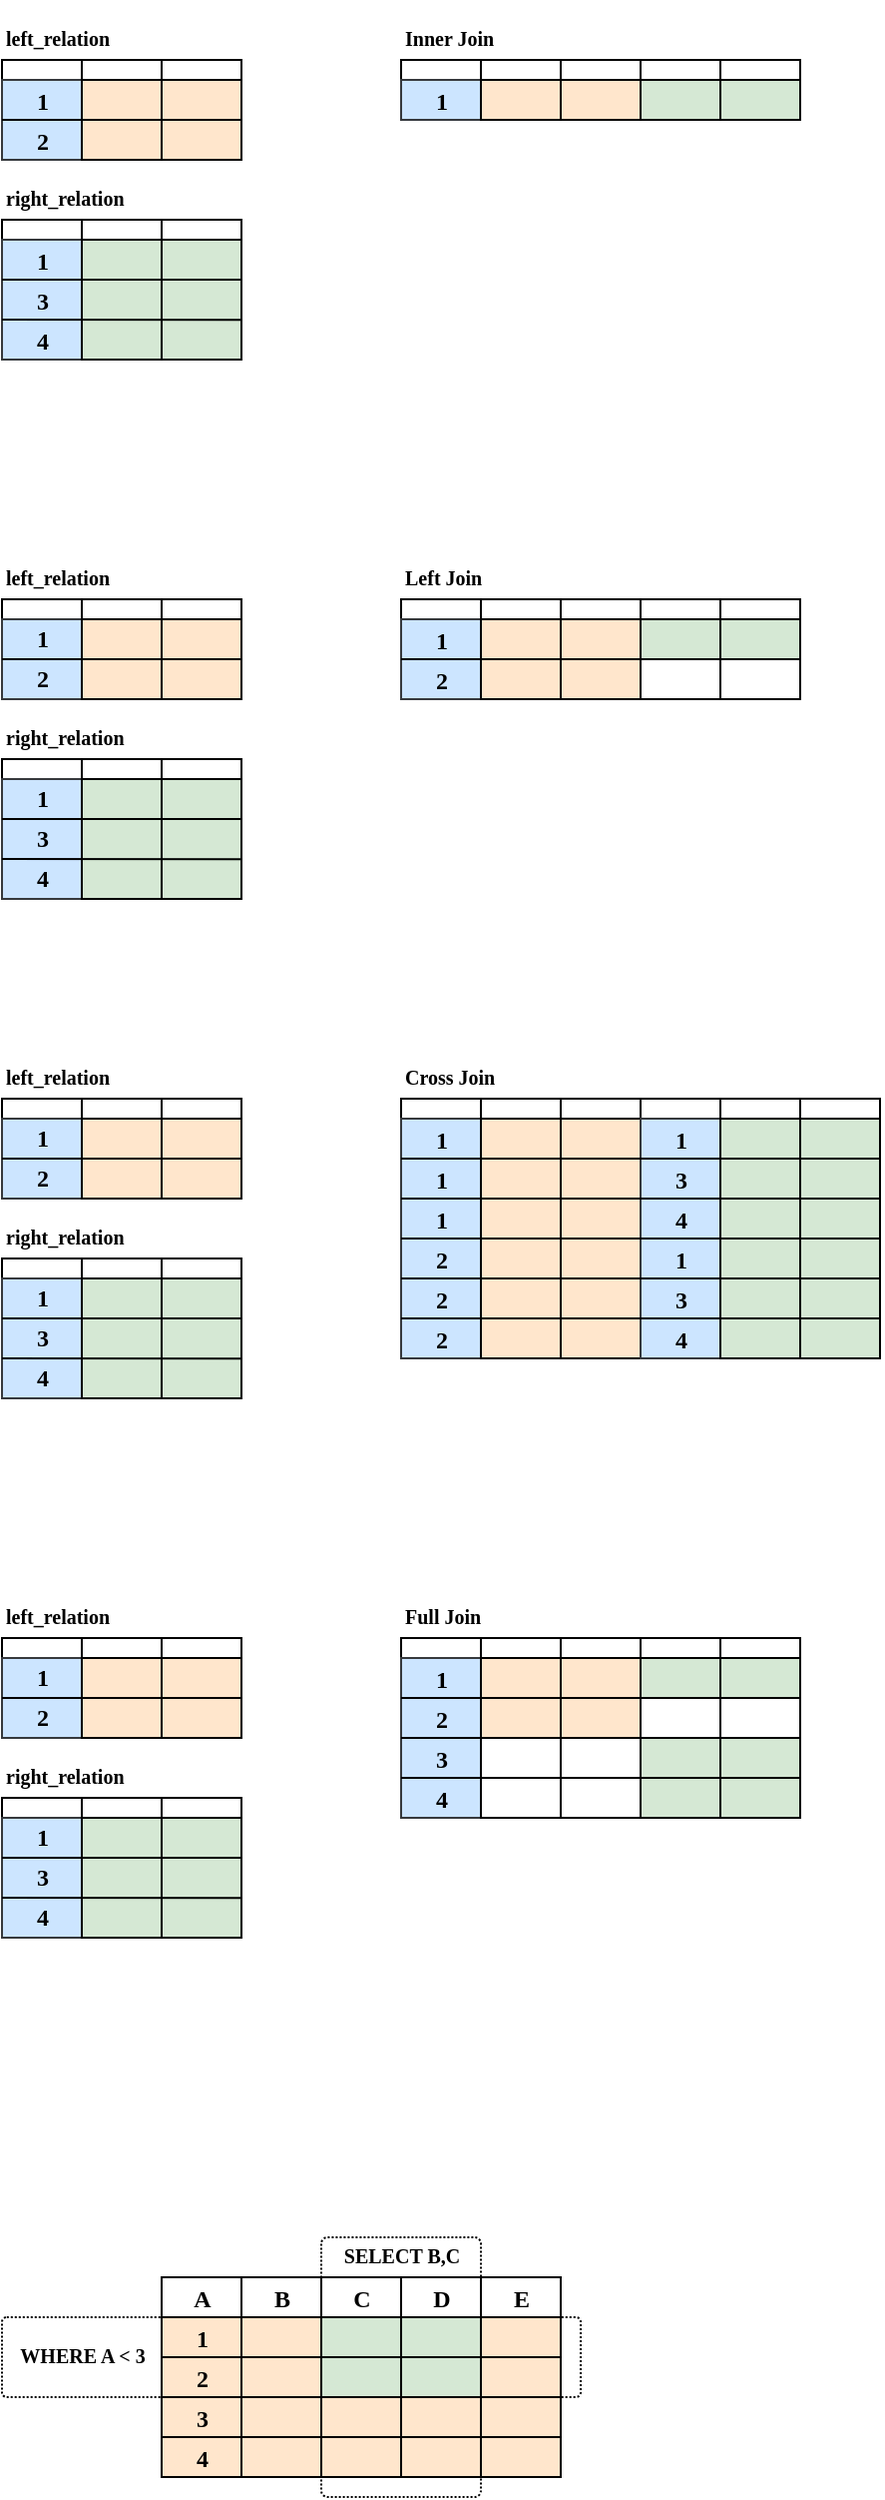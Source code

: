 <mxfile version="20.2.3" type="device"><diagram id="5T9dfxICn7N3S70nNHvP" name="JOINS"><mxGraphModel dx="1038" dy="641" grid="1" gridSize="10" guides="1" tooltips="1" connect="1" arrows="1" fold="1" page="1" pageScale="1" pageWidth="850" pageHeight="1100" math="0" shadow="0"><root><mxCell id="0"/><mxCell id="1" parent="0"/><mxCell id="zJBmIWDR50-qDCNYkhgR-75" value="" style="rounded=1;whiteSpace=wrap;html=1;strokeColor=#000000;fillColor=none;arcSize=6;dashed=1;dashPattern=1 1;" parent="1" vertex="1"><mxGeometry x="40" y="1250" width="290" height="40" as="geometry"/></mxCell><mxCell id="zJBmIWDR50-qDCNYkhgR-76" value="" style="rounded=1;whiteSpace=wrap;html=1;strokeColor=#000000;fillColor=none;arcSize=4;dashed=1;dashPattern=1 1;" parent="1" vertex="1"><mxGeometry x="200" y="1210" width="80" height="130" as="geometry"/></mxCell><mxCell id="IwMMO9KyCTvZ_EGXPb7w-47" value="" style="rounded=0;whiteSpace=wrap;html=1;fontFamily=Lucida Console;fontSize=6;strokeColor=#000000;strokeWidth=1;fillColor=default;gradientColor=none;" parent="1" vertex="1"><mxGeometry x="40" y="120" width="120" height="10" as="geometry"/></mxCell><mxCell id="IwMMO9KyCTvZ_EGXPb7w-48" value="" style="rounded=0;whiteSpace=wrap;html=1;fontFamily=Lucida Console;fontSize=6;strokeColor=#36393d;strokeWidth=1;fillColor=#cce5ff;" parent="1" vertex="1"><mxGeometry x="40" y="130" width="40" height="40" as="geometry"/></mxCell><mxCell id="IwMMO9KyCTvZ_EGXPb7w-49" value="" style="rounded=0;whiteSpace=wrap;html=1;fontFamily=Lucida Console;fontSize=6;strokeColor=#000000;strokeWidth=1;fillColor=#ffe6cc;" parent="1" vertex="1"><mxGeometry x="80" y="130" width="40" height="40" as="geometry"/></mxCell><mxCell id="IwMMO9KyCTvZ_EGXPb7w-51" value="" style="rounded=0;whiteSpace=wrap;html=1;fontFamily=Lucida Console;fontSize=6;strokeColor=#000000;strokeWidth=1;fillColor=#ffe6cc;" parent="1" vertex="1"><mxGeometry x="120" y="130" width="40" height="40" as="geometry"/></mxCell><mxCell id="IwMMO9KyCTvZ_EGXPb7w-52" value="" style="endArrow=none;html=1;rounded=0;fontFamily=Lucida Console;fontSize=6;entryX=1;entryY=0.5;entryDx=0;entryDy=0;exitX=0;exitY=0.5;exitDx=0;exitDy=0;startArrow=none;" parent="1" source="IwMMO9KyCTvZ_EGXPb7w-48" target="IwMMO9KyCTvZ_EGXPb7w-51" edge="1"><mxGeometry width="50" height="50" relative="1" as="geometry"><mxPoint x="50" y="230" as="sourcePoint"/><mxPoint x="100" y="180" as="targetPoint"/></mxGeometry></mxCell><mxCell id="IwMMO9KyCTvZ_EGXPb7w-53" value="1" style="text;strokeColor=none;fillColor=none;html=1;fontSize=12;fontStyle=1;verticalAlign=bottom;align=center;fontFamily=Lucida Console;" parent="1" vertex="1"><mxGeometry x="40" y="130" width="40" height="20" as="geometry"/></mxCell><mxCell id="IwMMO9KyCTvZ_EGXPb7w-55" value="2" style="text;strokeColor=none;fillColor=none;html=1;fontSize=12;fontStyle=1;verticalAlign=bottom;align=center;fontFamily=Lucida Console;" parent="1" vertex="1"><mxGeometry x="40" y="150" width="40" height="20" as="geometry"/></mxCell><mxCell id="IwMMO9KyCTvZ_EGXPb7w-56" value="" style="rounded=0;whiteSpace=wrap;html=1;fontFamily=Lucida Console;fontSize=6;strokeColor=#000000;strokeWidth=1;fillColor=none;" parent="1" vertex="1"><mxGeometry x="80" y="120" width="40" height="10" as="geometry"/></mxCell><mxCell id="IwMMO9KyCTvZ_EGXPb7w-57" value="" style="rounded=0;whiteSpace=wrap;html=1;fontFamily=Lucida Console;fontSize=6;strokeColor=#000000;strokeWidth=1;fillColor=default;gradientColor=none;" parent="1" vertex="1"><mxGeometry x="40" y="200" width="120" height="10" as="geometry"/></mxCell><mxCell id="IwMMO9KyCTvZ_EGXPb7w-58" value="" style="rounded=0;whiteSpace=wrap;html=1;fontFamily=Lucida Console;fontSize=6;strokeColor=#36393d;strokeWidth=1;fillColor=#cce5ff;" parent="1" vertex="1"><mxGeometry x="40" y="210" width="40" height="60" as="geometry"/></mxCell><mxCell id="IwMMO9KyCTvZ_EGXPb7w-59" value="" style="rounded=0;whiteSpace=wrap;html=1;fontFamily=Lucida Console;fontSize=6;strokeColor=#000000;strokeWidth=1;fillColor=#d5e8d4;" parent="1" vertex="1"><mxGeometry x="80" y="210" width="40" height="60" as="geometry"/></mxCell><mxCell id="IwMMO9KyCTvZ_EGXPb7w-60" value="" style="rounded=0;whiteSpace=wrap;html=1;fontFamily=Lucida Console;fontSize=6;strokeColor=#000000;strokeWidth=1;fillColor=#d5e8d4;" parent="1" vertex="1"><mxGeometry x="120" y="210" width="40" height="60" as="geometry"/></mxCell><mxCell id="IwMMO9KyCTvZ_EGXPb7w-61" value="" style="endArrow=none;html=1;rounded=0;fontFamily=Lucida Console;fontSize=6;exitX=0;exitY=0;exitDx=0;exitDy=0;startArrow=none;entryX=1;entryY=0.669;entryDx=0;entryDy=0;entryPerimeter=0;" parent="1" source="IwMMO9KyCTvZ_EGXPb7w-66" target="IwMMO9KyCTvZ_EGXPb7w-60" edge="1"><mxGeometry width="50" height="50" relative="1" as="geometry"><mxPoint x="50" y="310" as="sourcePoint"/><mxPoint x="160" y="251" as="targetPoint"/></mxGeometry></mxCell><mxCell id="IwMMO9KyCTvZ_EGXPb7w-62" value="1" style="text;strokeColor=none;fillColor=none;html=1;fontSize=12;fontStyle=1;verticalAlign=bottom;align=center;fontFamily=Lucida Console;" parent="1" vertex="1"><mxGeometry x="40" y="210" width="40" height="20" as="geometry"/></mxCell><mxCell id="IwMMO9KyCTvZ_EGXPb7w-63" value="3" style="text;strokeColor=none;fillColor=none;html=1;fontSize=12;fontStyle=1;verticalAlign=bottom;align=center;fontFamily=Lucida Console;" parent="1" vertex="1"><mxGeometry x="40" y="230" width="40" height="20" as="geometry"/></mxCell><mxCell id="IwMMO9KyCTvZ_EGXPb7w-64" value="" style="rounded=0;whiteSpace=wrap;html=1;fontFamily=Lucida Console;fontSize=6;strokeColor=#000000;strokeWidth=1;fillColor=none;" parent="1" vertex="1"><mxGeometry x="80" y="200" width="40" height="10" as="geometry"/></mxCell><mxCell id="IwMMO9KyCTvZ_EGXPb7w-66" value="4" style="text;strokeColor=none;fillColor=none;html=1;fontSize=12;fontStyle=1;verticalAlign=bottom;align=center;fontFamily=Lucida Console;" parent="1" vertex="1"><mxGeometry x="40" y="250" width="40" height="20" as="geometry"/></mxCell><mxCell id="IwMMO9KyCTvZ_EGXPb7w-67" value="" style="endArrow=none;html=1;rounded=0;fontFamily=Lucida Console;fontSize=6;exitX=0;exitY=0;exitDx=0;exitDy=0;startArrow=none;" parent="1" source="IwMMO9KyCTvZ_EGXPb7w-63" edge="1"><mxGeometry width="50" height="50" relative="1" as="geometry"><mxPoint x="48.76" y="261.28" as="sourcePoint"/><mxPoint x="160" y="230" as="targetPoint"/></mxGeometry></mxCell><mxCell id="IwMMO9KyCTvZ_EGXPb7w-68" value="&lt;font style=&quot;font-size: 10px;&quot;&gt;left_relation&lt;/font&gt;" style="text;strokeColor=none;fillColor=none;html=1;fontSize=24;fontStyle=1;verticalAlign=middle;align=left;fontFamily=Lucida Console;" parent="1" vertex="1"><mxGeometry x="40" y="90" width="100" height="30" as="geometry"/></mxCell><mxCell id="IwMMO9KyCTvZ_EGXPb7w-69" value="&lt;font style=&quot;font-size: 10px;&quot;&gt;right_relation&lt;/font&gt;" style="text;strokeColor=none;fillColor=none;html=1;fontSize=24;fontStyle=1;verticalAlign=middle;align=left;fontFamily=Lucida Console;" parent="1" vertex="1"><mxGeometry x="40" y="170" width="100" height="30" as="geometry"/></mxCell><mxCell id="IwMMO9KyCTvZ_EGXPb7w-70" value="" style="rounded=0;whiteSpace=wrap;html=1;fontFamily=Lucida Console;fontSize=6;strokeColor=#000000;strokeWidth=1;fillColor=default;gradientColor=none;" parent="1" vertex="1"><mxGeometry x="240" y="120" width="200" height="10" as="geometry"/></mxCell><mxCell id="IwMMO9KyCTvZ_EGXPb7w-71" value="" style="rounded=0;whiteSpace=wrap;html=1;fontFamily=Lucida Console;fontSize=6;strokeColor=#36393d;strokeWidth=1;fillColor=#cce5ff;" parent="1" vertex="1"><mxGeometry x="240" y="130" width="40" height="20" as="geometry"/></mxCell><mxCell id="IwMMO9KyCTvZ_EGXPb7w-72" value="" style="rounded=0;whiteSpace=wrap;html=1;fontFamily=Lucida Console;fontSize=6;strokeColor=#000000;strokeWidth=1;fillColor=#ffe6cc;" parent="1" vertex="1"><mxGeometry x="280" y="130" width="40" height="20" as="geometry"/></mxCell><mxCell id="IwMMO9KyCTvZ_EGXPb7w-73" value="" style="rounded=0;whiteSpace=wrap;html=1;fontFamily=Lucida Console;fontSize=6;strokeColor=#000000;strokeWidth=1;fillColor=#ffe6cc;" parent="1" vertex="1"><mxGeometry x="320" y="130" width="40" height="20" as="geometry"/></mxCell><mxCell id="IwMMO9KyCTvZ_EGXPb7w-75" value="1" style="text;strokeColor=none;fillColor=none;html=1;fontSize=12;fontStyle=1;verticalAlign=bottom;align=center;fontFamily=Lucida Console;" parent="1" vertex="1"><mxGeometry x="240" y="130" width="40" height="20" as="geometry"/></mxCell><mxCell id="IwMMO9KyCTvZ_EGXPb7w-77" value="" style="rounded=0;whiteSpace=wrap;html=1;fontFamily=Lucida Console;fontSize=6;strokeColor=#000000;strokeWidth=1;fillColor=none;" parent="1" vertex="1"><mxGeometry x="280" y="120" width="40" height="10" as="geometry"/></mxCell><mxCell id="IwMMO9KyCTvZ_EGXPb7w-78" value="" style="rounded=0;whiteSpace=wrap;html=1;fontFamily=Lucida Console;fontSize=6;strokeColor=#000000;strokeWidth=1;fillColor=#d5e8d4;" parent="1" vertex="1"><mxGeometry x="360" y="130" width="40" height="20" as="geometry"/></mxCell><mxCell id="IwMMO9KyCTvZ_EGXPb7w-79" value="" style="rounded=0;whiteSpace=wrap;html=1;fontFamily=Lucida Console;fontSize=6;strokeColor=#000000;strokeWidth=1;fillColor=#d5e8d4;" parent="1" vertex="1"><mxGeometry x="400" y="130" width="40" height="20" as="geometry"/></mxCell><mxCell id="IwMMO9KyCTvZ_EGXPb7w-80" value="" style="rounded=0;whiteSpace=wrap;html=1;fontFamily=Lucida Console;fontSize=6;strokeColor=#000000;strokeWidth=1;fillColor=none;" parent="1" vertex="1"><mxGeometry x="360" y="120" width="40" height="10" as="geometry"/></mxCell><mxCell id="IwMMO9KyCTvZ_EGXPb7w-81" value="&lt;font style=&quot;font-size: 10px;&quot;&gt;Inner Join&lt;/font&gt;" style="text;strokeColor=none;fillColor=none;html=1;fontSize=24;fontStyle=1;verticalAlign=middle;align=left;fontFamily=Lucida Console;" parent="1" vertex="1"><mxGeometry x="240" y="90" width="100" height="30" as="geometry"/></mxCell><mxCell id="IwMMO9KyCTvZ_EGXPb7w-82" value="" style="rounded=0;whiteSpace=wrap;html=1;fontFamily=Lucida Console;fontSize=6;strokeColor=#000000;strokeWidth=1;fillColor=default;gradientColor=none;" parent="1" vertex="1"><mxGeometry x="40" y="390" width="120" height="10" as="geometry"/></mxCell><mxCell id="IwMMO9KyCTvZ_EGXPb7w-83" value="" style="rounded=0;whiteSpace=wrap;html=1;fontFamily=Lucida Console;fontSize=6;strokeColor=#36393d;strokeWidth=1;fillColor=#cce5ff;" parent="1" vertex="1"><mxGeometry x="40" y="400" width="40" height="40" as="geometry"/></mxCell><mxCell id="IwMMO9KyCTvZ_EGXPb7w-84" value="" style="rounded=0;whiteSpace=wrap;html=1;fontFamily=Lucida Console;fontSize=6;strokeColor=#000000;strokeWidth=1;fillColor=#ffe6cc;" parent="1" vertex="1"><mxGeometry x="80" y="400" width="40" height="40" as="geometry"/></mxCell><mxCell id="IwMMO9KyCTvZ_EGXPb7w-85" value="" style="rounded=0;whiteSpace=wrap;html=1;fontFamily=Lucida Console;fontSize=6;strokeColor=#000000;strokeWidth=1;fillColor=#ffe6cc;" parent="1" vertex="1"><mxGeometry x="120" y="400" width="40" height="40" as="geometry"/></mxCell><mxCell id="IwMMO9KyCTvZ_EGXPb7w-86" value="" style="endArrow=none;html=1;rounded=0;fontFamily=Lucida Console;fontSize=6;entryX=1;entryY=0.5;entryDx=0;entryDy=0;exitX=0;exitY=0.5;exitDx=0;exitDy=0;startArrow=none;" parent="1" source="IwMMO9KyCTvZ_EGXPb7w-83" target="IwMMO9KyCTvZ_EGXPb7w-85" edge="1"><mxGeometry width="50" height="50" relative="1" as="geometry"><mxPoint x="50" y="500" as="sourcePoint"/><mxPoint x="100" y="450" as="targetPoint"/></mxGeometry></mxCell><mxCell id="IwMMO9KyCTvZ_EGXPb7w-87" value="1" style="text;strokeColor=none;fillColor=none;html=1;fontSize=12;fontStyle=1;verticalAlign=middle;align=center;fontFamily=Lucida Console;" parent="1" vertex="1"><mxGeometry x="40" y="400" width="40" height="20" as="geometry"/></mxCell><mxCell id="IwMMO9KyCTvZ_EGXPb7w-88" value="2" style="text;strokeColor=none;fillColor=none;html=1;fontSize=12;fontStyle=1;verticalAlign=middle;align=center;fontFamily=Lucida Console;" parent="1" vertex="1"><mxGeometry x="40" y="420" width="40" height="20" as="geometry"/></mxCell><mxCell id="IwMMO9KyCTvZ_EGXPb7w-89" value="" style="rounded=0;whiteSpace=wrap;html=1;fontFamily=Lucida Console;fontSize=6;strokeColor=#000000;strokeWidth=1;fillColor=none;" parent="1" vertex="1"><mxGeometry x="80" y="390" width="40" height="10" as="geometry"/></mxCell><mxCell id="IwMMO9KyCTvZ_EGXPb7w-90" value="" style="rounded=0;whiteSpace=wrap;html=1;fontFamily=Lucida Console;fontSize=6;strokeColor=#000000;strokeWidth=1;fillColor=default;gradientColor=none;" parent="1" vertex="1"><mxGeometry x="40" y="470" width="120" height="10" as="geometry"/></mxCell><mxCell id="IwMMO9KyCTvZ_EGXPb7w-91" value="" style="rounded=0;whiteSpace=wrap;html=1;fontFamily=Lucida Console;fontSize=6;strokeColor=#36393d;strokeWidth=1;fillColor=#cce5ff;" parent="1" vertex="1"><mxGeometry x="40" y="480" width="40" height="60" as="geometry"/></mxCell><mxCell id="IwMMO9KyCTvZ_EGXPb7w-92" value="" style="rounded=0;whiteSpace=wrap;html=1;fontFamily=Lucida Console;fontSize=6;strokeColor=#000000;strokeWidth=1;fillColor=#d5e8d4;" parent="1" vertex="1"><mxGeometry x="80" y="480" width="40" height="60" as="geometry"/></mxCell><mxCell id="IwMMO9KyCTvZ_EGXPb7w-93" value="" style="rounded=0;whiteSpace=wrap;html=1;fontFamily=Lucida Console;fontSize=6;strokeColor=#000000;strokeWidth=1;fillColor=#d5e8d4;" parent="1" vertex="1"><mxGeometry x="120" y="480" width="40" height="60" as="geometry"/></mxCell><mxCell id="IwMMO9KyCTvZ_EGXPb7w-94" value="" style="endArrow=none;html=1;rounded=0;fontFamily=Lucida Console;fontSize=6;exitX=0;exitY=0;exitDx=0;exitDy=0;startArrow=none;entryX=1;entryY=0.669;entryDx=0;entryDy=0;entryPerimeter=0;" parent="1" source="IwMMO9KyCTvZ_EGXPb7w-98" target="IwMMO9KyCTvZ_EGXPb7w-93" edge="1"><mxGeometry width="50" height="50" relative="1" as="geometry"><mxPoint x="50" y="580" as="sourcePoint"/><mxPoint x="160" y="521" as="targetPoint"/></mxGeometry></mxCell><mxCell id="IwMMO9KyCTvZ_EGXPb7w-95" value="1" style="text;strokeColor=none;fillColor=none;html=1;fontSize=12;fontStyle=1;verticalAlign=middle;align=center;fontFamily=Lucida Console;" parent="1" vertex="1"><mxGeometry x="40" y="480" width="40" height="20" as="geometry"/></mxCell><mxCell id="IwMMO9KyCTvZ_EGXPb7w-96" value="3" style="text;strokeColor=none;fillColor=none;html=1;fontSize=12;fontStyle=1;verticalAlign=middle;align=center;fontFamily=Lucida Console;" parent="1" vertex="1"><mxGeometry x="40" y="500" width="40" height="20" as="geometry"/></mxCell><mxCell id="IwMMO9KyCTvZ_EGXPb7w-97" value="" style="rounded=0;whiteSpace=wrap;html=1;fontFamily=Lucida Console;fontSize=6;strokeColor=#000000;strokeWidth=1;fillColor=none;" parent="1" vertex="1"><mxGeometry x="80" y="470" width="40" height="10" as="geometry"/></mxCell><mxCell id="IwMMO9KyCTvZ_EGXPb7w-98" value="4" style="text;strokeColor=none;fillColor=none;html=1;fontSize=12;fontStyle=1;verticalAlign=middle;align=center;fontFamily=Lucida Console;" parent="1" vertex="1"><mxGeometry x="40" y="520" width="40" height="20" as="geometry"/></mxCell><mxCell id="IwMMO9KyCTvZ_EGXPb7w-99" value="" style="endArrow=none;html=1;rounded=0;fontFamily=Lucida Console;fontSize=6;exitX=0;exitY=0;exitDx=0;exitDy=0;startArrow=none;" parent="1" source="IwMMO9KyCTvZ_EGXPb7w-96" edge="1"><mxGeometry width="50" height="50" relative="1" as="geometry"><mxPoint x="48.76" y="531.28" as="sourcePoint"/><mxPoint x="160" y="500" as="targetPoint"/></mxGeometry></mxCell><mxCell id="IwMMO9KyCTvZ_EGXPb7w-100" value="&lt;font style=&quot;font-size: 10px;&quot;&gt;left_relation&lt;/font&gt;" style="text;strokeColor=none;fillColor=none;html=1;fontSize=24;fontStyle=1;verticalAlign=middle;align=left;fontFamily=Lucida Console;" parent="1" vertex="1"><mxGeometry x="40" y="360" width="100" height="30" as="geometry"/></mxCell><mxCell id="IwMMO9KyCTvZ_EGXPb7w-101" value="&lt;font style=&quot;font-size: 10px;&quot;&gt;right_relation&lt;/font&gt;" style="text;strokeColor=none;fillColor=none;html=1;fontSize=24;fontStyle=1;verticalAlign=middle;align=left;fontFamily=Lucida Console;" parent="1" vertex="1"><mxGeometry x="40" y="440" width="100" height="30" as="geometry"/></mxCell><mxCell id="IwMMO9KyCTvZ_EGXPb7w-102" value="" style="rounded=0;whiteSpace=wrap;html=1;fontFamily=Lucida Console;fontSize=6;strokeColor=#000000;strokeWidth=1;fillColor=default;gradientColor=none;" parent="1" vertex="1"><mxGeometry x="240" y="390" width="200" height="10" as="geometry"/></mxCell><mxCell id="IwMMO9KyCTvZ_EGXPb7w-103" value="" style="rounded=0;whiteSpace=wrap;html=1;fontFamily=Lucida Console;fontSize=6;strokeColor=#36393d;strokeWidth=1;fillColor=#cce5ff;" parent="1" vertex="1"><mxGeometry x="240" y="400" width="40" height="40" as="geometry"/></mxCell><mxCell id="IwMMO9KyCTvZ_EGXPb7w-104" value="" style="rounded=0;whiteSpace=wrap;html=1;fontFamily=Lucida Console;fontSize=6;strokeColor=#000000;strokeWidth=1;fillColor=#ffe6cc;" parent="1" vertex="1"><mxGeometry x="280" y="400" width="40" height="40" as="geometry"/></mxCell><mxCell id="IwMMO9KyCTvZ_EGXPb7w-105" value="" style="rounded=0;whiteSpace=wrap;html=1;fontFamily=Lucida Console;fontSize=6;strokeColor=#000000;strokeWidth=1;fillColor=#ffe6cc;" parent="1" vertex="1"><mxGeometry x="320" y="400" width="40" height="40" as="geometry"/></mxCell><mxCell id="IwMMO9KyCTvZ_EGXPb7w-106" value="1" style="text;strokeColor=none;fillColor=none;html=1;fontSize=12;fontStyle=1;verticalAlign=bottom;align=center;fontFamily=Lucida Console;" parent="1" vertex="1"><mxGeometry x="240" y="400" width="40" height="20" as="geometry"/></mxCell><mxCell id="IwMMO9KyCTvZ_EGXPb7w-107" value="" style="rounded=0;whiteSpace=wrap;html=1;fontFamily=Lucida Console;fontSize=6;strokeColor=#000000;strokeWidth=1;fillColor=none;" parent="1" vertex="1"><mxGeometry x="280" y="390" width="40" height="10" as="geometry"/></mxCell><mxCell id="IwMMO9KyCTvZ_EGXPb7w-108" value="" style="rounded=0;whiteSpace=wrap;html=1;fontFamily=Lucida Console;fontSize=6;strokeColor=#000000;strokeWidth=1;fillColor=#d5e8d4;" parent="1" vertex="1"><mxGeometry x="360" y="400" width="40" height="20" as="geometry"/></mxCell><mxCell id="IwMMO9KyCTvZ_EGXPb7w-109" value="" style="rounded=0;whiteSpace=wrap;html=1;fontFamily=Lucida Console;fontSize=6;strokeColor=#000000;strokeWidth=1;fillColor=#d5e8d4;" parent="1" vertex="1"><mxGeometry x="400" y="400" width="40" height="20" as="geometry"/></mxCell><mxCell id="IwMMO9KyCTvZ_EGXPb7w-110" value="" style="rounded=0;whiteSpace=wrap;html=1;fontFamily=Lucida Console;fontSize=6;strokeColor=#000000;strokeWidth=1;fillColor=none;" parent="1" vertex="1"><mxGeometry x="360" y="390" width="40" height="10" as="geometry"/></mxCell><mxCell id="IwMMO9KyCTvZ_EGXPb7w-111" value="&lt;font style=&quot;font-size: 10px;&quot;&gt;Left Join&lt;/font&gt;" style="text;strokeColor=none;fillColor=none;html=1;fontSize=24;fontStyle=1;verticalAlign=middle;align=left;fontFamily=Lucida Console;" parent="1" vertex="1"><mxGeometry x="240" y="360" width="100" height="30" as="geometry"/></mxCell><mxCell id="IwMMO9KyCTvZ_EGXPb7w-112" value="2" style="text;strokeColor=none;fillColor=none;html=1;fontSize=12;fontStyle=1;verticalAlign=bottom;align=center;fontFamily=Lucida Console;" parent="1" vertex="1"><mxGeometry x="240" y="420" width="40" height="20" as="geometry"/></mxCell><mxCell id="IwMMO9KyCTvZ_EGXPb7w-113" value="" style="endArrow=none;html=1;rounded=0;fontFamily=Lucida Console;fontSize=6;entryX=1;entryY=0.5;entryDx=0;entryDy=0;exitX=0;exitY=0.5;exitDx=0;exitDy=0;startArrow=none;" parent="1" edge="1"><mxGeometry width="50" height="50" relative="1" as="geometry"><mxPoint x="240" y="420" as="sourcePoint"/><mxPoint x="360" y="420" as="targetPoint"/></mxGeometry></mxCell><mxCell id="IwMMO9KyCTvZ_EGXPb7w-115" value="" style="rounded=0;whiteSpace=wrap;html=1;fontFamily=Lucida Console;fontSize=6;strokeColor=#000000;strokeWidth=1;fillColor=none;" parent="1" vertex="1"><mxGeometry x="400" y="420" width="40" height="20" as="geometry"/></mxCell><mxCell id="IwMMO9KyCTvZ_EGXPb7w-116" value="" style="rounded=0;whiteSpace=wrap;html=1;fontFamily=Lucida Console;fontSize=6;strokeColor=#000000;strokeWidth=1;fillColor=none;" parent="1" vertex="1"><mxGeometry x="360" y="420" width="40" height="20" as="geometry"/></mxCell><mxCell id="IwMMO9KyCTvZ_EGXPb7w-117" value="" style="rounded=0;whiteSpace=wrap;html=1;fontFamily=Lucida Console;fontSize=6;strokeColor=#000000;strokeWidth=1;fillColor=default;gradientColor=none;" parent="1" vertex="1"><mxGeometry x="40" y="640" width="120" height="10" as="geometry"/></mxCell><mxCell id="IwMMO9KyCTvZ_EGXPb7w-118" value="" style="rounded=0;whiteSpace=wrap;html=1;fontFamily=Lucida Console;fontSize=6;strokeColor=#36393d;strokeWidth=1;fillColor=#cce5ff;" parent="1" vertex="1"><mxGeometry x="40" y="650" width="40" height="40" as="geometry"/></mxCell><mxCell id="IwMMO9KyCTvZ_EGXPb7w-119" value="" style="rounded=0;whiteSpace=wrap;html=1;fontFamily=Lucida Console;fontSize=6;strokeColor=#000000;strokeWidth=1;fillColor=#ffe6cc;" parent="1" vertex="1"><mxGeometry x="80" y="650" width="40" height="40" as="geometry"/></mxCell><mxCell id="IwMMO9KyCTvZ_EGXPb7w-120" value="" style="rounded=0;whiteSpace=wrap;html=1;fontFamily=Lucida Console;fontSize=6;strokeColor=#000000;strokeWidth=1;fillColor=#ffe6cc;" parent="1" vertex="1"><mxGeometry x="120" y="650" width="40" height="40" as="geometry"/></mxCell><mxCell id="IwMMO9KyCTvZ_EGXPb7w-121" value="" style="endArrow=none;html=1;rounded=0;fontFamily=Lucida Console;fontSize=6;entryX=1;entryY=0.5;entryDx=0;entryDy=0;exitX=0;exitY=0.5;exitDx=0;exitDy=0;startArrow=none;" parent="1" source="IwMMO9KyCTvZ_EGXPb7w-118" target="IwMMO9KyCTvZ_EGXPb7w-120" edge="1"><mxGeometry width="50" height="50" relative="1" as="geometry"><mxPoint x="50" y="750" as="sourcePoint"/><mxPoint x="100" y="700" as="targetPoint"/></mxGeometry></mxCell><mxCell id="IwMMO9KyCTvZ_EGXPb7w-122" value="1" style="text;strokeColor=none;fillColor=none;html=1;fontSize=12;fontStyle=1;verticalAlign=middle;align=center;fontFamily=Lucida Console;" parent="1" vertex="1"><mxGeometry x="40" y="650" width="40" height="20" as="geometry"/></mxCell><mxCell id="IwMMO9KyCTvZ_EGXPb7w-123" value="2" style="text;strokeColor=none;fillColor=none;html=1;fontSize=12;fontStyle=1;verticalAlign=middle;align=center;fontFamily=Lucida Console;" parent="1" vertex="1"><mxGeometry x="40" y="670" width="40" height="20" as="geometry"/></mxCell><mxCell id="IwMMO9KyCTvZ_EGXPb7w-124" value="" style="rounded=0;whiteSpace=wrap;html=1;fontFamily=Lucida Console;fontSize=6;strokeColor=#000000;strokeWidth=1;fillColor=none;" parent="1" vertex="1"><mxGeometry x="80" y="640" width="40" height="10" as="geometry"/></mxCell><mxCell id="IwMMO9KyCTvZ_EGXPb7w-125" value="" style="rounded=0;whiteSpace=wrap;html=1;fontFamily=Lucida Console;fontSize=6;strokeColor=#000000;strokeWidth=1;fillColor=default;gradientColor=none;" parent="1" vertex="1"><mxGeometry x="40" y="720" width="120" height="10" as="geometry"/></mxCell><mxCell id="IwMMO9KyCTvZ_EGXPb7w-126" value="" style="rounded=0;whiteSpace=wrap;html=1;fontFamily=Lucida Console;fontSize=6;strokeColor=#36393d;strokeWidth=1;fillColor=#cce5ff;" parent="1" vertex="1"><mxGeometry x="40" y="730" width="40" height="60" as="geometry"/></mxCell><mxCell id="IwMMO9KyCTvZ_EGXPb7w-127" value="" style="rounded=0;whiteSpace=wrap;html=1;fontFamily=Lucida Console;fontSize=6;strokeColor=#000000;strokeWidth=1;fillColor=#d5e8d4;" parent="1" vertex="1"><mxGeometry x="80" y="730" width="40" height="60" as="geometry"/></mxCell><mxCell id="IwMMO9KyCTvZ_EGXPb7w-128" value="" style="rounded=0;whiteSpace=wrap;html=1;fontFamily=Lucida Console;fontSize=6;strokeColor=#000000;strokeWidth=1;fillColor=#d5e8d4;" parent="1" vertex="1"><mxGeometry x="120" y="730" width="40" height="60" as="geometry"/></mxCell><mxCell id="IwMMO9KyCTvZ_EGXPb7w-129" value="" style="endArrow=none;html=1;rounded=0;fontFamily=Lucida Console;fontSize=6;exitX=0;exitY=0;exitDx=0;exitDy=0;startArrow=none;entryX=1;entryY=0.669;entryDx=0;entryDy=0;entryPerimeter=0;" parent="1" source="IwMMO9KyCTvZ_EGXPb7w-133" target="IwMMO9KyCTvZ_EGXPb7w-128" edge="1"><mxGeometry width="50" height="50" relative="1" as="geometry"><mxPoint x="50" y="830" as="sourcePoint"/><mxPoint x="160" y="771" as="targetPoint"/></mxGeometry></mxCell><mxCell id="IwMMO9KyCTvZ_EGXPb7w-130" value="1" style="text;strokeColor=none;fillColor=none;html=1;fontSize=12;fontStyle=1;verticalAlign=middle;align=center;fontFamily=Lucida Console;" parent="1" vertex="1"><mxGeometry x="40" y="730" width="40" height="20" as="geometry"/></mxCell><mxCell id="IwMMO9KyCTvZ_EGXPb7w-131" value="3" style="text;strokeColor=none;fillColor=none;html=1;fontSize=12;fontStyle=1;verticalAlign=middle;align=center;fontFamily=Lucida Console;" parent="1" vertex="1"><mxGeometry x="40" y="750" width="40" height="20" as="geometry"/></mxCell><mxCell id="IwMMO9KyCTvZ_EGXPb7w-132" value="" style="rounded=0;whiteSpace=wrap;html=1;fontFamily=Lucida Console;fontSize=6;strokeColor=#000000;strokeWidth=1;fillColor=none;" parent="1" vertex="1"><mxGeometry x="80" y="720" width="40" height="10" as="geometry"/></mxCell><mxCell id="IwMMO9KyCTvZ_EGXPb7w-133" value="4" style="text;strokeColor=none;fillColor=none;html=1;fontSize=12;fontStyle=1;verticalAlign=middle;align=center;fontFamily=Lucida Console;" parent="1" vertex="1"><mxGeometry x="40" y="770" width="40" height="20" as="geometry"/></mxCell><mxCell id="IwMMO9KyCTvZ_EGXPb7w-134" value="" style="endArrow=none;html=1;rounded=0;fontFamily=Lucida Console;fontSize=6;exitX=0;exitY=0;exitDx=0;exitDy=0;startArrow=none;" parent="1" source="IwMMO9KyCTvZ_EGXPb7w-131" edge="1"><mxGeometry width="50" height="50" relative="1" as="geometry"><mxPoint x="48.76" y="781.28" as="sourcePoint"/><mxPoint x="160" y="750" as="targetPoint"/></mxGeometry></mxCell><mxCell id="IwMMO9KyCTvZ_EGXPb7w-135" value="&lt;font style=&quot;font-size: 10px;&quot;&gt;left_relation&lt;/font&gt;" style="text;strokeColor=none;fillColor=none;html=1;fontSize=24;fontStyle=1;verticalAlign=middle;align=left;fontFamily=Lucida Console;" parent="1" vertex="1"><mxGeometry x="40" y="610" width="100" height="30" as="geometry"/></mxCell><mxCell id="IwMMO9KyCTvZ_EGXPb7w-136" value="&lt;font style=&quot;font-size: 10px;&quot;&gt;right_relation&lt;/font&gt;" style="text;strokeColor=none;fillColor=none;html=1;fontSize=24;fontStyle=1;verticalAlign=middle;align=left;fontFamily=Lucida Console;" parent="1" vertex="1"><mxGeometry x="40" y="690" width="100" height="30" as="geometry"/></mxCell><mxCell id="IwMMO9KyCTvZ_EGXPb7w-137" value="" style="rounded=0;whiteSpace=wrap;html=1;fontFamily=Lucida Console;fontSize=6;strokeColor=#000000;strokeWidth=1;fillColor=default;gradientColor=none;" parent="1" vertex="1"><mxGeometry x="240" y="640" width="120" height="10" as="geometry"/></mxCell><mxCell id="IwMMO9KyCTvZ_EGXPb7w-138" value="" style="rounded=0;whiteSpace=wrap;html=1;fontFamily=Lucida Console;fontSize=6;strokeColor=#36393d;strokeWidth=1;fillColor=#cce5ff;" parent="1" vertex="1"><mxGeometry x="240" y="650" width="40" height="120" as="geometry"/></mxCell><mxCell id="IwMMO9KyCTvZ_EGXPb7w-139" value="" style="rounded=0;whiteSpace=wrap;html=1;fontFamily=Lucida Console;fontSize=6;strokeColor=#000000;strokeWidth=1;fillColor=#ffe6cc;" parent="1" vertex="1"><mxGeometry x="280" y="650" width="40" height="120" as="geometry"/></mxCell><mxCell id="IwMMO9KyCTvZ_EGXPb7w-140" value="" style="rounded=0;whiteSpace=wrap;html=1;fontFamily=Lucida Console;fontSize=6;strokeColor=#000000;strokeWidth=1;fillColor=#ffe6cc;" parent="1" vertex="1"><mxGeometry x="320" y="650" width="40" height="120" as="geometry"/></mxCell><mxCell id="IwMMO9KyCTvZ_EGXPb7w-141" value="1" style="text;strokeColor=none;fillColor=none;html=1;fontSize=12;fontStyle=1;verticalAlign=bottom;align=center;fontFamily=Lucida Console;" parent="1" vertex="1"><mxGeometry x="240" y="650" width="40" height="20" as="geometry"/></mxCell><mxCell id="IwMMO9KyCTvZ_EGXPb7w-142" value="" style="rounded=0;whiteSpace=wrap;html=1;fontFamily=Lucida Console;fontSize=6;strokeColor=#000000;strokeWidth=1;fillColor=none;" parent="1" vertex="1"><mxGeometry x="280" y="640" width="40" height="10" as="geometry"/></mxCell><mxCell id="IwMMO9KyCTvZ_EGXPb7w-146" value="&lt;font style=&quot;font-size: 10px;&quot;&gt;Cross Join&lt;/font&gt;" style="text;strokeColor=none;fillColor=none;html=1;fontSize=24;fontStyle=1;verticalAlign=middle;align=left;fontFamily=Lucida Console;" parent="1" vertex="1"><mxGeometry x="240" y="610" width="100" height="30" as="geometry"/></mxCell><mxCell id="IwMMO9KyCTvZ_EGXPb7w-147" value="1" style="text;strokeColor=none;fillColor=none;html=1;fontSize=12;fontStyle=1;verticalAlign=bottom;align=center;fontFamily=Lucida Console;" parent="1" vertex="1"><mxGeometry x="240" y="670" width="40" height="20" as="geometry"/></mxCell><mxCell id="IwMMO9KyCTvZ_EGXPb7w-155" value="" style="rounded=0;whiteSpace=wrap;html=1;fontFamily=Lucida Console;fontSize=6;strokeColor=#000000;strokeWidth=1;fillColor=default;gradientColor=none;" parent="1" vertex="1"><mxGeometry x="360" y="640" width="120" height="10" as="geometry"/></mxCell><mxCell id="IwMMO9KyCTvZ_EGXPb7w-156" value="" style="rounded=0;whiteSpace=wrap;html=1;fontFamily=Lucida Console;fontSize=6;strokeColor=#36393d;strokeWidth=1;fillColor=#cce5ff;" parent="1" vertex="1"><mxGeometry x="360" y="650" width="40" height="120" as="geometry"/></mxCell><mxCell id="IwMMO9KyCTvZ_EGXPb7w-157" value="" style="rounded=0;whiteSpace=wrap;html=1;fontFamily=Lucida Console;fontSize=6;strokeColor=#000000;strokeWidth=1;fillColor=#d5e8d4;" parent="1" vertex="1"><mxGeometry x="400" y="650" width="40" height="120" as="geometry"/></mxCell><mxCell id="IwMMO9KyCTvZ_EGXPb7w-158" value="" style="rounded=0;whiteSpace=wrap;html=1;fontFamily=Lucida Console;fontSize=6;strokeColor=#000000;strokeWidth=1;fillColor=#d5e8d4;" parent="1" vertex="1"><mxGeometry x="440" y="650" width="40" height="120" as="geometry"/></mxCell><mxCell id="IwMMO9KyCTvZ_EGXPb7w-159" value="" style="endArrow=none;html=1;rounded=0;fontFamily=Lucida Console;fontSize=6;startArrow=none;" parent="1" edge="1"><mxGeometry width="50" height="50" relative="1" as="geometry"><mxPoint x="240" y="690" as="sourcePoint"/><mxPoint x="480" y="690" as="targetPoint"/></mxGeometry></mxCell><mxCell id="IwMMO9KyCTvZ_EGXPb7w-160" value="1" style="text;strokeColor=none;fillColor=none;html=1;fontSize=12;fontStyle=1;verticalAlign=bottom;align=center;fontFamily=Lucida Console;" parent="1" vertex="1"><mxGeometry x="360" y="650" width="40" height="20" as="geometry"/></mxCell><mxCell id="IwMMO9KyCTvZ_EGXPb7w-161" value="3" style="text;strokeColor=none;fillColor=none;html=1;fontSize=12;fontStyle=1;verticalAlign=bottom;align=center;fontFamily=Lucida Console;" parent="1" vertex="1"><mxGeometry x="360" y="670" width="40" height="20" as="geometry"/></mxCell><mxCell id="IwMMO9KyCTvZ_EGXPb7w-162" value="" style="rounded=0;whiteSpace=wrap;html=1;fontFamily=Lucida Console;fontSize=6;strokeColor=#000000;strokeWidth=1;fillColor=none;" parent="1" vertex="1"><mxGeometry x="400" y="640" width="40" height="10" as="geometry"/></mxCell><mxCell id="IwMMO9KyCTvZ_EGXPb7w-163" value="4" style="text;strokeColor=none;fillColor=none;html=1;fontSize=12;fontStyle=1;verticalAlign=bottom;align=center;fontFamily=Lucida Console;" parent="1" vertex="1"><mxGeometry x="360" y="690" width="40" height="20" as="geometry"/></mxCell><mxCell id="IwMMO9KyCTvZ_EGXPb7w-165" value="" style="endArrow=none;html=1;rounded=0;fontFamily=Lucida Console;fontSize=6;startArrow=none;" parent="1" edge="1"><mxGeometry width="50" height="50" relative="1" as="geometry"><mxPoint x="240" y="710" as="sourcePoint"/><mxPoint x="480" y="710" as="targetPoint"/></mxGeometry></mxCell><mxCell id="IwMMO9KyCTvZ_EGXPb7w-166" value="" style="endArrow=none;html=1;rounded=0;fontFamily=Lucida Console;fontSize=6;startArrow=none;" parent="1" edge="1"><mxGeometry width="50" height="50" relative="1" as="geometry"><mxPoint x="240" y="730" as="sourcePoint"/><mxPoint x="480" y="730" as="targetPoint"/></mxGeometry></mxCell><mxCell id="IwMMO9KyCTvZ_EGXPb7w-167" value="" style="endArrow=none;html=1;rounded=0;fontFamily=Lucida Console;fontSize=6;startArrow=none;" parent="1" edge="1"><mxGeometry width="50" height="50" relative="1" as="geometry"><mxPoint x="240" y="750" as="sourcePoint"/><mxPoint x="480" y="750" as="targetPoint"/></mxGeometry></mxCell><mxCell id="IwMMO9KyCTvZ_EGXPb7w-168" value="" style="endArrow=none;html=1;rounded=0;fontFamily=Lucida Console;fontSize=6;startArrow=none;" parent="1" edge="1"><mxGeometry width="50" height="50" relative="1" as="geometry"><mxPoint x="240" y="670" as="sourcePoint"/><mxPoint x="480" y="670" as="targetPoint"/></mxGeometry></mxCell><mxCell id="IwMMO9KyCTvZ_EGXPb7w-169" value="1" style="text;strokeColor=none;fillColor=none;html=1;fontSize=12;fontStyle=1;verticalAlign=bottom;align=center;fontFamily=Lucida Console;" parent="1" vertex="1"><mxGeometry x="360" y="710" width="40" height="20" as="geometry"/></mxCell><mxCell id="IwMMO9KyCTvZ_EGXPb7w-170" value="3" style="text;strokeColor=none;fillColor=none;html=1;fontSize=12;fontStyle=1;verticalAlign=bottom;align=center;fontFamily=Lucida Console;" parent="1" vertex="1"><mxGeometry x="360" y="730" width="40" height="20" as="geometry"/></mxCell><mxCell id="IwMMO9KyCTvZ_EGXPb7w-171" value="4" style="text;strokeColor=none;fillColor=none;html=1;fontSize=12;fontStyle=1;verticalAlign=bottom;align=center;fontFamily=Lucida Console;" parent="1" vertex="1"><mxGeometry x="360" y="750" width="40" height="20" as="geometry"/></mxCell><mxCell id="IwMMO9KyCTvZ_EGXPb7w-176" value="1" style="text;strokeColor=none;fillColor=none;html=1;fontSize=12;fontStyle=1;verticalAlign=bottom;align=center;fontFamily=Lucida Console;" parent="1" vertex="1"><mxGeometry x="240" y="690" width="40" height="20" as="geometry"/></mxCell><mxCell id="IwMMO9KyCTvZ_EGXPb7w-177" value="2" style="text;strokeColor=none;fillColor=none;html=1;fontSize=12;fontStyle=1;verticalAlign=bottom;align=center;fontFamily=Lucida Console;" parent="1" vertex="1"><mxGeometry x="240" y="710" width="40" height="20" as="geometry"/></mxCell><mxCell id="IwMMO9KyCTvZ_EGXPb7w-178" value="2" style="text;strokeColor=none;fillColor=none;html=1;fontSize=12;fontStyle=1;verticalAlign=bottom;align=center;fontFamily=Lucida Console;" parent="1" vertex="1"><mxGeometry x="240" y="730" width="40" height="20" as="geometry"/></mxCell><mxCell id="IwMMO9KyCTvZ_EGXPb7w-179" value="2" style="text;strokeColor=none;fillColor=none;html=1;fontSize=12;fontStyle=1;verticalAlign=bottom;align=center;fontFamily=Lucida Console;" parent="1" vertex="1"><mxGeometry x="240" y="750" width="40" height="20" as="geometry"/></mxCell><mxCell id="IwMMO9KyCTvZ_EGXPb7w-180" value="" style="rounded=0;whiteSpace=wrap;html=1;fontFamily=Lucida Console;fontSize=6;strokeColor=#000000;strokeWidth=1;fillColor=default;gradientColor=none;" parent="1" vertex="1"><mxGeometry x="40" y="910" width="120" height="10" as="geometry"/></mxCell><mxCell id="IwMMO9KyCTvZ_EGXPb7w-181" value="" style="rounded=0;whiteSpace=wrap;html=1;fontFamily=Lucida Console;fontSize=6;strokeColor=#36393d;strokeWidth=1;fillColor=#cce5ff;" parent="1" vertex="1"><mxGeometry x="40" y="920" width="40" height="40" as="geometry"/></mxCell><mxCell id="IwMMO9KyCTvZ_EGXPb7w-182" value="" style="rounded=0;whiteSpace=wrap;html=1;fontFamily=Lucida Console;fontSize=6;strokeColor=#000000;strokeWidth=1;fillColor=#ffe6cc;" parent="1" vertex="1"><mxGeometry x="80" y="920" width="40" height="40" as="geometry"/></mxCell><mxCell id="IwMMO9KyCTvZ_EGXPb7w-183" value="" style="rounded=0;whiteSpace=wrap;html=1;fontFamily=Lucida Console;fontSize=6;strokeColor=#000000;strokeWidth=1;fillColor=#ffe6cc;" parent="1" vertex="1"><mxGeometry x="120" y="920" width="40" height="40" as="geometry"/></mxCell><mxCell id="IwMMO9KyCTvZ_EGXPb7w-184" value="" style="endArrow=none;html=1;rounded=0;fontFamily=Lucida Console;fontSize=6;entryX=1;entryY=0.5;entryDx=0;entryDy=0;exitX=0;exitY=0.5;exitDx=0;exitDy=0;startArrow=none;" parent="1" source="IwMMO9KyCTvZ_EGXPb7w-181" target="IwMMO9KyCTvZ_EGXPb7w-183" edge="1"><mxGeometry width="50" height="50" relative="1" as="geometry"><mxPoint x="50" y="1020" as="sourcePoint"/><mxPoint x="100" y="970" as="targetPoint"/></mxGeometry></mxCell><mxCell id="IwMMO9KyCTvZ_EGXPb7w-185" value="1" style="text;strokeColor=none;fillColor=none;html=1;fontSize=12;fontStyle=1;verticalAlign=middle;align=center;fontFamily=Lucida Console;" parent="1" vertex="1"><mxGeometry x="40" y="920" width="40" height="20" as="geometry"/></mxCell><mxCell id="IwMMO9KyCTvZ_EGXPb7w-186" value="2" style="text;strokeColor=none;fillColor=none;html=1;fontSize=12;fontStyle=1;verticalAlign=middle;align=center;fontFamily=Lucida Console;" parent="1" vertex="1"><mxGeometry x="40" y="940" width="40" height="20" as="geometry"/></mxCell><mxCell id="IwMMO9KyCTvZ_EGXPb7w-187" value="" style="rounded=0;whiteSpace=wrap;html=1;fontFamily=Lucida Console;fontSize=6;strokeColor=#000000;strokeWidth=1;fillColor=none;" parent="1" vertex="1"><mxGeometry x="80" y="910" width="40" height="10" as="geometry"/></mxCell><mxCell id="IwMMO9KyCTvZ_EGXPb7w-188" value="" style="rounded=0;whiteSpace=wrap;html=1;fontFamily=Lucida Console;fontSize=6;strokeColor=#000000;strokeWidth=1;fillColor=default;gradientColor=none;" parent="1" vertex="1"><mxGeometry x="40" y="990" width="120" height="10" as="geometry"/></mxCell><mxCell id="IwMMO9KyCTvZ_EGXPb7w-189" value="" style="rounded=0;whiteSpace=wrap;html=1;fontFamily=Lucida Console;fontSize=6;strokeColor=#36393d;strokeWidth=1;fillColor=#cce5ff;" parent="1" vertex="1"><mxGeometry x="40" y="1000" width="40" height="60" as="geometry"/></mxCell><mxCell id="IwMMO9KyCTvZ_EGXPb7w-190" value="" style="rounded=0;whiteSpace=wrap;html=1;fontFamily=Lucida Console;fontSize=6;strokeColor=#000000;strokeWidth=1;fillColor=#d5e8d4;" parent="1" vertex="1"><mxGeometry x="80" y="1000" width="40" height="60" as="geometry"/></mxCell><mxCell id="IwMMO9KyCTvZ_EGXPb7w-191" value="" style="rounded=0;whiteSpace=wrap;html=1;fontFamily=Lucida Console;fontSize=6;strokeColor=#000000;strokeWidth=1;fillColor=#d5e8d4;" parent="1" vertex="1"><mxGeometry x="120" y="1000" width="40" height="60" as="geometry"/></mxCell><mxCell id="IwMMO9KyCTvZ_EGXPb7w-192" value="" style="endArrow=none;html=1;rounded=0;fontFamily=Lucida Console;fontSize=6;exitX=0;exitY=0;exitDx=0;exitDy=0;startArrow=none;entryX=1;entryY=0.669;entryDx=0;entryDy=0;entryPerimeter=0;" parent="1" source="IwMMO9KyCTvZ_EGXPb7w-196" target="IwMMO9KyCTvZ_EGXPb7w-191" edge="1"><mxGeometry width="50" height="50" relative="1" as="geometry"><mxPoint x="50" y="1100" as="sourcePoint"/><mxPoint x="160" y="1041" as="targetPoint"/></mxGeometry></mxCell><mxCell id="IwMMO9KyCTvZ_EGXPb7w-193" value="1" style="text;strokeColor=none;fillColor=none;html=1;fontSize=12;fontStyle=1;verticalAlign=middle;align=center;fontFamily=Lucida Console;" parent="1" vertex="1"><mxGeometry x="40" y="1000" width="40" height="20" as="geometry"/></mxCell><mxCell id="IwMMO9KyCTvZ_EGXPb7w-194" value="3" style="text;strokeColor=none;fillColor=none;html=1;fontSize=12;fontStyle=1;verticalAlign=middle;align=center;fontFamily=Lucida Console;" parent="1" vertex="1"><mxGeometry x="40" y="1020" width="40" height="20" as="geometry"/></mxCell><mxCell id="IwMMO9KyCTvZ_EGXPb7w-195" value="" style="rounded=0;whiteSpace=wrap;html=1;fontFamily=Lucida Console;fontSize=6;strokeColor=#000000;strokeWidth=1;fillColor=none;" parent="1" vertex="1"><mxGeometry x="80" y="990" width="40" height="10" as="geometry"/></mxCell><mxCell id="IwMMO9KyCTvZ_EGXPb7w-196" value="4" style="text;strokeColor=none;fillColor=none;html=1;fontSize=12;fontStyle=1;verticalAlign=middle;align=center;fontFamily=Lucida Console;" parent="1" vertex="1"><mxGeometry x="40" y="1040" width="40" height="20" as="geometry"/></mxCell><mxCell id="IwMMO9KyCTvZ_EGXPb7w-197" value="" style="endArrow=none;html=1;rounded=0;fontFamily=Lucida Console;fontSize=6;exitX=0;exitY=0;exitDx=0;exitDy=0;startArrow=none;" parent="1" source="IwMMO9KyCTvZ_EGXPb7w-194" edge="1"><mxGeometry width="50" height="50" relative="1" as="geometry"><mxPoint x="48.76" y="1051.28" as="sourcePoint"/><mxPoint x="160.0" y="1020" as="targetPoint"/></mxGeometry></mxCell><mxCell id="IwMMO9KyCTvZ_EGXPb7w-198" value="&lt;font style=&quot;font-size: 10px;&quot;&gt;left_relation&lt;/font&gt;" style="text;strokeColor=none;fillColor=none;html=1;fontSize=24;fontStyle=1;verticalAlign=middle;align=left;fontFamily=Lucida Console;" parent="1" vertex="1"><mxGeometry x="40" y="880" width="100" height="30" as="geometry"/></mxCell><mxCell id="IwMMO9KyCTvZ_EGXPb7w-199" value="&lt;font style=&quot;font-size: 10px;&quot;&gt;right_relation&lt;/font&gt;" style="text;strokeColor=none;fillColor=none;html=1;fontSize=24;fontStyle=1;verticalAlign=middle;align=left;fontFamily=Lucida Console;" parent="1" vertex="1"><mxGeometry x="40" y="960" width="100" height="30" as="geometry"/></mxCell><mxCell id="IwMMO9KyCTvZ_EGXPb7w-200" value="" style="rounded=0;whiteSpace=wrap;html=1;fontFamily=Lucida Console;fontSize=6;strokeColor=#000000;strokeWidth=1;fillColor=default;gradientColor=none;" parent="1" vertex="1"><mxGeometry x="240" y="910" width="120" height="10" as="geometry"/></mxCell><mxCell id="IwMMO9KyCTvZ_EGXPb7w-201" value="" style="rounded=0;whiteSpace=wrap;html=1;fontFamily=Lucida Console;fontSize=6;strokeColor=#36393d;strokeWidth=1;fillColor=#cce5ff;" parent="1" vertex="1"><mxGeometry x="240" y="920" width="40" height="80" as="geometry"/></mxCell><mxCell id="IwMMO9KyCTvZ_EGXPb7w-202" value="" style="rounded=0;whiteSpace=wrap;html=1;fontFamily=Lucida Console;fontSize=6;strokeColor=#000000;strokeWidth=1;fillColor=#ffe6cc;" parent="1" vertex="1"><mxGeometry x="280" y="920" width="40" height="80" as="geometry"/></mxCell><mxCell id="IwMMO9KyCTvZ_EGXPb7w-203" value="" style="rounded=0;whiteSpace=wrap;html=1;fontFamily=Lucida Console;fontSize=6;strokeColor=#000000;strokeWidth=1;fillColor=#ffe6cc;" parent="1" vertex="1"><mxGeometry x="320" y="920" width="40" height="80" as="geometry"/></mxCell><mxCell id="IwMMO9KyCTvZ_EGXPb7w-204" value="1" style="text;strokeColor=none;fillColor=none;html=1;fontSize=12;fontStyle=1;verticalAlign=bottom;align=center;fontFamily=Lucida Console;" parent="1" vertex="1"><mxGeometry x="240" y="920" width="40" height="20" as="geometry"/></mxCell><mxCell id="IwMMO9KyCTvZ_EGXPb7w-205" value="" style="rounded=0;whiteSpace=wrap;html=1;fontFamily=Lucida Console;fontSize=6;strokeColor=#000000;strokeWidth=1;fillColor=none;" parent="1" vertex="1"><mxGeometry x="280" y="910" width="40" height="10" as="geometry"/></mxCell><mxCell id="IwMMO9KyCTvZ_EGXPb7w-206" value="&lt;font style=&quot;font-size: 10px;&quot;&gt;Full Join&lt;/font&gt;" style="text;strokeColor=none;fillColor=none;html=1;fontSize=24;fontStyle=1;verticalAlign=middle;align=left;fontFamily=Lucida Console;" parent="1" vertex="1"><mxGeometry x="240" y="880" width="100" height="30" as="geometry"/></mxCell><mxCell id="IwMMO9KyCTvZ_EGXPb7w-207" value="2" style="text;strokeColor=none;fillColor=none;html=1;fontSize=12;fontStyle=1;verticalAlign=bottom;align=center;fontFamily=Lucida Console;" parent="1" vertex="1"><mxGeometry x="240" y="940" width="40" height="20" as="geometry"/></mxCell><mxCell id="IwMMO9KyCTvZ_EGXPb7w-208" value="" style="rounded=0;whiteSpace=wrap;html=1;fontFamily=Lucida Console;fontSize=6;strokeColor=#000000;strokeWidth=1;fillColor=default;gradientColor=none;" parent="1" vertex="1"><mxGeometry x="360" y="910" width="80" height="10" as="geometry"/></mxCell><mxCell id="IwMMO9KyCTvZ_EGXPb7w-210" value="" style="rounded=0;whiteSpace=wrap;html=1;fontFamily=Lucida Console;fontSize=6;strokeColor=#000000;strokeWidth=1;fillColor=#d5e8d4;" parent="1" vertex="1"><mxGeometry x="400" y="920" width="40" height="80" as="geometry"/></mxCell><mxCell id="IwMMO9KyCTvZ_EGXPb7w-211" value="" style="rounded=0;whiteSpace=wrap;html=1;fontFamily=Lucida Console;fontSize=6;strokeColor=#000000;strokeWidth=1;fillColor=#d5e8d4;" parent="1" vertex="1"><mxGeometry x="360" y="920" width="40" height="80" as="geometry"/></mxCell><mxCell id="IwMMO9KyCTvZ_EGXPb7w-212" value="" style="endArrow=none;html=1;rounded=0;fontFamily=Lucida Console;fontSize=6;startArrow=none;" parent="1" edge="1"><mxGeometry width="50" height="50" relative="1" as="geometry"><mxPoint x="240.0" y="960" as="sourcePoint"/><mxPoint x="440" y="960" as="targetPoint"/></mxGeometry></mxCell><mxCell id="IwMMO9KyCTvZ_EGXPb7w-217" value="" style="endArrow=none;html=1;rounded=0;fontFamily=Lucida Console;fontSize=6;startArrow=none;" parent="1" edge="1"><mxGeometry width="50" height="50" relative="1" as="geometry"><mxPoint x="240.0" y="980" as="sourcePoint"/><mxPoint x="440" y="980" as="targetPoint"/></mxGeometry></mxCell><mxCell id="IwMMO9KyCTvZ_EGXPb7w-220" value="" style="endArrow=none;html=1;rounded=0;fontFamily=Lucida Console;fontSize=6;startArrow=none;" parent="1" edge="1"><mxGeometry width="50" height="50" relative="1" as="geometry"><mxPoint x="240.0" y="940" as="sourcePoint"/><mxPoint x="440" y="940" as="targetPoint"/></mxGeometry></mxCell><mxCell id="IwMMO9KyCTvZ_EGXPb7w-224" value="3" style="text;strokeColor=none;fillColor=none;html=1;fontSize=12;fontStyle=1;verticalAlign=bottom;align=center;fontFamily=Lucida Console;" parent="1" vertex="1"><mxGeometry x="240" y="960" width="40" height="20" as="geometry"/></mxCell><mxCell id="IwMMO9KyCTvZ_EGXPb7w-225" value="4" style="text;strokeColor=none;fillColor=none;html=1;fontSize=12;fontStyle=1;verticalAlign=bottom;align=center;fontFamily=Lucida Console;" parent="1" vertex="1"><mxGeometry x="240" y="980" width="40" height="20" as="geometry"/></mxCell><mxCell id="IwMMO9KyCTvZ_EGXPb7w-228" value="" style="rounded=0;whiteSpace=wrap;html=1;fontFamily=Lucida Console;fontSize=6;strokeColor=#000000;strokeWidth=1;fillColor=none;" parent="1" vertex="1"><mxGeometry x="400" y="910" width="40" height="10" as="geometry"/></mxCell><mxCell id="IwMMO9KyCTvZ_EGXPb7w-229" value="" style="rounded=0;whiteSpace=wrap;html=1;fontFamily=Lucida Console;fontSize=6;strokeColor=#000000;strokeWidth=1;fillColor=default;" parent="1" vertex="1"><mxGeometry x="280" y="960" width="40" height="20" as="geometry"/></mxCell><mxCell id="IwMMO9KyCTvZ_EGXPb7w-230" value="" style="rounded=0;whiteSpace=wrap;html=1;fontFamily=Lucida Console;fontSize=6;strokeColor=#000000;strokeWidth=1;fillColor=default;" parent="1" vertex="1"><mxGeometry x="320" y="960" width="40" height="20" as="geometry"/></mxCell><mxCell id="IwMMO9KyCTvZ_EGXPb7w-231" value="" style="rounded=0;whiteSpace=wrap;html=1;fontFamily=Lucida Console;fontSize=6;strokeColor=#000000;strokeWidth=1;fillColor=default;" parent="1" vertex="1"><mxGeometry x="280" y="980" width="40" height="20" as="geometry"/></mxCell><mxCell id="IwMMO9KyCTvZ_EGXPb7w-232" value="" style="rounded=0;whiteSpace=wrap;html=1;fontFamily=Lucida Console;fontSize=6;strokeColor=#000000;strokeWidth=1;fillColor=default;" parent="1" vertex="1"><mxGeometry x="320" y="980" width="40" height="20" as="geometry"/></mxCell><mxCell id="IwMMO9KyCTvZ_EGXPb7w-233" value="" style="rounded=0;whiteSpace=wrap;html=1;fontFamily=Lucida Console;fontSize=6;strokeColor=#000000;strokeWidth=1;fillColor=default;" parent="1" vertex="1"><mxGeometry x="360" y="940" width="40" height="20" as="geometry"/></mxCell><mxCell id="IwMMO9KyCTvZ_EGXPb7w-234" value="" style="rounded=0;whiteSpace=wrap;html=1;fontFamily=Lucida Console;fontSize=6;strokeColor=#000000;strokeWidth=1;fillColor=default;" parent="1" vertex="1"><mxGeometry x="400" y="940" width="40" height="20" as="geometry"/></mxCell><mxCell id="zJBmIWDR50-qDCNYkhgR-52" value="" style="rounded=0;whiteSpace=wrap;html=1;fontFamily=Lucida Console;fontSize=6;strokeColor=#000000;strokeWidth=1;fillColor=default;gradientColor=none;" parent="1" vertex="1"><mxGeometry x="120" y="1230" width="120" height="20" as="geometry"/></mxCell><mxCell id="zJBmIWDR50-qDCNYkhgR-53" value="" style="rounded=0;whiteSpace=wrap;html=1;fontFamily=Lucida Console;fontSize=6;strokeColor=#36393d;strokeWidth=1;fillColor=#cce5ff;" parent="1" vertex="1"><mxGeometry x="120" y="1250" width="40" height="80" as="geometry"/></mxCell><mxCell id="zJBmIWDR50-qDCNYkhgR-54" value="" style="rounded=0;whiteSpace=wrap;html=1;fontFamily=Lucida Console;fontSize=6;strokeColor=#000000;strokeWidth=1;fillColor=#ffe6cc;" parent="1" vertex="1"><mxGeometry x="160" y="1250" width="40" height="80" as="geometry"/></mxCell><mxCell id="zJBmIWDR50-qDCNYkhgR-55" value="" style="rounded=0;whiteSpace=wrap;html=1;fontFamily=Lucida Console;fontSize=6;strokeColor=#000000;strokeWidth=1;fillColor=#FFE6CC;" parent="1" vertex="1"><mxGeometry x="200" y="1250" width="40" height="80" as="geometry"/></mxCell><mxCell id="zJBmIWDR50-qDCNYkhgR-56" value="1" style="text;strokeColor=#000000;fillColor=#ffe6cc;html=1;fontSize=12;fontStyle=1;verticalAlign=bottom;align=center;fontFamily=Lucida Console;" parent="1" vertex="1"><mxGeometry x="120" y="1250" width="40" height="20" as="geometry"/></mxCell><mxCell id="zJBmIWDR50-qDCNYkhgR-57" value="" style="rounded=0;whiteSpace=wrap;html=1;fontFamily=Lucida Console;fontSize=6;strokeColor=#000000;strokeWidth=1;fillColor=none;" parent="1" vertex="1"><mxGeometry x="160" y="1230" width="40" height="20" as="geometry"/></mxCell><mxCell id="zJBmIWDR50-qDCNYkhgR-59" value="2" style="text;strokeColor=#000000;fillColor=#ffe6cc;html=1;fontSize=12;fontStyle=1;verticalAlign=bottom;align=center;fontFamily=Lucida Console;" parent="1" vertex="1"><mxGeometry x="120" y="1270" width="40" height="20" as="geometry"/></mxCell><mxCell id="zJBmIWDR50-qDCNYkhgR-60" value="" style="rounded=0;whiteSpace=wrap;html=1;fontFamily=Lucida Console;fontSize=6;strokeColor=#000000;strokeWidth=1;fillColor=default;gradientColor=none;" parent="1" vertex="1"><mxGeometry x="240" y="1230" width="80" height="20" as="geometry"/></mxCell><mxCell id="zJBmIWDR50-qDCNYkhgR-61" value="" style="rounded=0;whiteSpace=wrap;html=1;fontFamily=Lucida Console;fontSize=6;strokeColor=#000000;strokeWidth=1;fillColor=#ffe6cc;" parent="1" vertex="1"><mxGeometry x="280" y="1250" width="40" height="80" as="geometry"/></mxCell><mxCell id="zJBmIWDR50-qDCNYkhgR-62" value="" style="rounded=0;whiteSpace=wrap;html=1;fontFamily=Lucida Console;fontSize=6;strokeColor=#000000;strokeWidth=1;fillColor=#ffe6cc;" parent="1" vertex="1"><mxGeometry x="240" y="1250" width="40" height="80" as="geometry"/></mxCell><mxCell id="zJBmIWDR50-qDCNYkhgR-63" value="" style="endArrow=none;html=1;rounded=0;fontFamily=Lucida Console;fontSize=6;startArrow=none;" parent="1" edge="1"><mxGeometry width="50" height="50" relative="1" as="geometry"><mxPoint x="120" y="1290" as="sourcePoint"/><mxPoint x="320" y="1290" as="targetPoint"/></mxGeometry></mxCell><mxCell id="zJBmIWDR50-qDCNYkhgR-64" value="" style="endArrow=none;html=1;rounded=0;fontFamily=Lucida Console;fontSize=6;startArrow=none;" parent="1" edge="1"><mxGeometry width="50" height="50" relative="1" as="geometry"><mxPoint x="120" y="1310" as="sourcePoint"/><mxPoint x="320" y="1310" as="targetPoint"/></mxGeometry></mxCell><mxCell id="zJBmIWDR50-qDCNYkhgR-65" value="" style="endArrow=none;html=1;rounded=0;fontFamily=Lucida Console;fontSize=6;startArrow=none;" parent="1" edge="1"><mxGeometry width="50" height="50" relative="1" as="geometry"><mxPoint x="120" y="1270" as="sourcePoint"/><mxPoint x="320" y="1270" as="targetPoint"/></mxGeometry></mxCell><mxCell id="zJBmIWDR50-qDCNYkhgR-66" value="3" style="text;strokeColor=#000000;fillColor=#ffe6cc;html=1;fontSize=12;fontStyle=1;verticalAlign=bottom;align=center;fontFamily=Lucida Console;" parent="1" vertex="1"><mxGeometry x="120" y="1290" width="40" height="20" as="geometry"/></mxCell><mxCell id="zJBmIWDR50-qDCNYkhgR-67" value="&amp;nbsp;" style="text;strokeColor=#000000;fillColor=#d5e8d4;html=1;fontSize=12;fontStyle=1;verticalAlign=bottom;align=center;fontFamily=Lucida Console;" parent="1" vertex="1"><mxGeometry x="200" y="1250" width="40" height="20" as="geometry"/></mxCell><mxCell id="zJBmIWDR50-qDCNYkhgR-68" value="" style="rounded=0;whiteSpace=wrap;html=1;fontFamily=Lucida Console;fontSize=6;strokeColor=#000000;strokeWidth=1;fillColor=none;" parent="1" vertex="1"><mxGeometry x="280" y="1230" width="40" height="20" as="geometry"/></mxCell><mxCell id="zJBmIWDR50-qDCNYkhgR-77" value="B" style="text;strokeColor=none;fillColor=none;html=1;fontSize=12;fontStyle=1;verticalAlign=bottom;align=center;fontFamily=Lucida Console;" parent="1" vertex="1"><mxGeometry x="160" y="1230" width="40" height="20" as="geometry"/></mxCell><mxCell id="zJBmIWDR50-qDCNYkhgR-78" value="C" style="text;strokeColor=none;fillColor=none;html=1;fontSize=12;fontStyle=1;verticalAlign=bottom;align=center;fontFamily=Lucida Console;" parent="1" vertex="1"><mxGeometry x="200" y="1230" width="40" height="20" as="geometry"/></mxCell><mxCell id="zJBmIWDR50-qDCNYkhgR-79" value="D" style="text;strokeColor=none;fillColor=none;html=1;fontSize=12;fontStyle=1;verticalAlign=bottom;align=center;fontFamily=Lucida Console;" parent="1" vertex="1"><mxGeometry x="240" y="1230" width="40" height="20" as="geometry"/></mxCell><mxCell id="zJBmIWDR50-qDCNYkhgR-80" value="E" style="text;strokeColor=none;fillColor=none;html=1;fontSize=12;fontStyle=1;verticalAlign=bottom;align=center;fontFamily=Lucida Console;" parent="1" vertex="1"><mxGeometry x="280" y="1230" width="40" height="20" as="geometry"/></mxCell><mxCell id="zJBmIWDR50-qDCNYkhgR-83" value="4" style="text;strokeColor=#000000;fillColor=#ffe6cc;html=1;fontSize=12;fontStyle=1;verticalAlign=bottom;align=center;fontFamily=Lucida Console;" parent="1" vertex="1"><mxGeometry x="120" y="1310" width="40" height="20" as="geometry"/></mxCell><mxCell id="zJBmIWDR50-qDCNYkhgR-85" value="&amp;nbsp;" style="text;strokeColor=#000000;fillColor=#d5e8d4;html=1;fontSize=12;fontStyle=1;verticalAlign=bottom;align=center;fontFamily=Lucida Console;" parent="1" vertex="1"><mxGeometry x="200" y="1270" width="40" height="20" as="geometry"/></mxCell><mxCell id="zJBmIWDR50-qDCNYkhgR-86" value="&lt;font style=&quot;font-size: 10px;&quot;&gt;SELECT B,C&lt;/font&gt;" style="text;strokeColor=none;fillColor=none;html=1;fontSize=24;fontStyle=1;verticalAlign=middle;align=center;fontFamily=Lucida Console;" parent="1" vertex="1"><mxGeometry x="200" y="1210" width="80" height="10" as="geometry"/></mxCell><mxCell id="zJBmIWDR50-qDCNYkhgR-87" value="&amp;nbsp;" style="text;strokeColor=#000000;fillColor=#d5e8d4;html=1;fontSize=12;fontStyle=1;verticalAlign=bottom;align=center;fontFamily=Lucida Console;" parent="1" vertex="1"><mxGeometry x="240" y="1250" width="40" height="20" as="geometry"/></mxCell><mxCell id="zJBmIWDR50-qDCNYkhgR-88" value="&amp;nbsp;" style="text;strokeColor=#000000;fillColor=#d5e8d4;html=1;fontSize=12;fontStyle=1;verticalAlign=bottom;align=center;fontFamily=Lucida Console;" parent="1" vertex="1"><mxGeometry x="240" y="1270" width="40" height="20" as="geometry"/></mxCell><mxCell id="zJBmIWDR50-qDCNYkhgR-90" value="&lt;font style=&quot;font-size: 10px; line-height: 0.7;&quot;&gt;WHERE A &amp;lt; 3&lt;/font&gt;" style="text;strokeColor=none;fillColor=none;html=1;fontSize=24;fontStyle=1;verticalAlign=middle;align=center;fontFamily=Lucida Console;rounded=0;arcSize=0;" parent="1" vertex="1"><mxGeometry x="40" y="1250" width="80" height="30" as="geometry"/></mxCell><mxCell id="zJBmIWDR50-qDCNYkhgR-91" value="A" style="text;strokeColor=none;fillColor=none;html=1;fontSize=12;fontStyle=1;verticalAlign=bottom;align=center;fontFamily=Lucida Console;" parent="1" vertex="1"><mxGeometry x="120" y="1230" width="40" height="20" as="geometry"/></mxCell></root></mxGraphModel></diagram></mxfile>